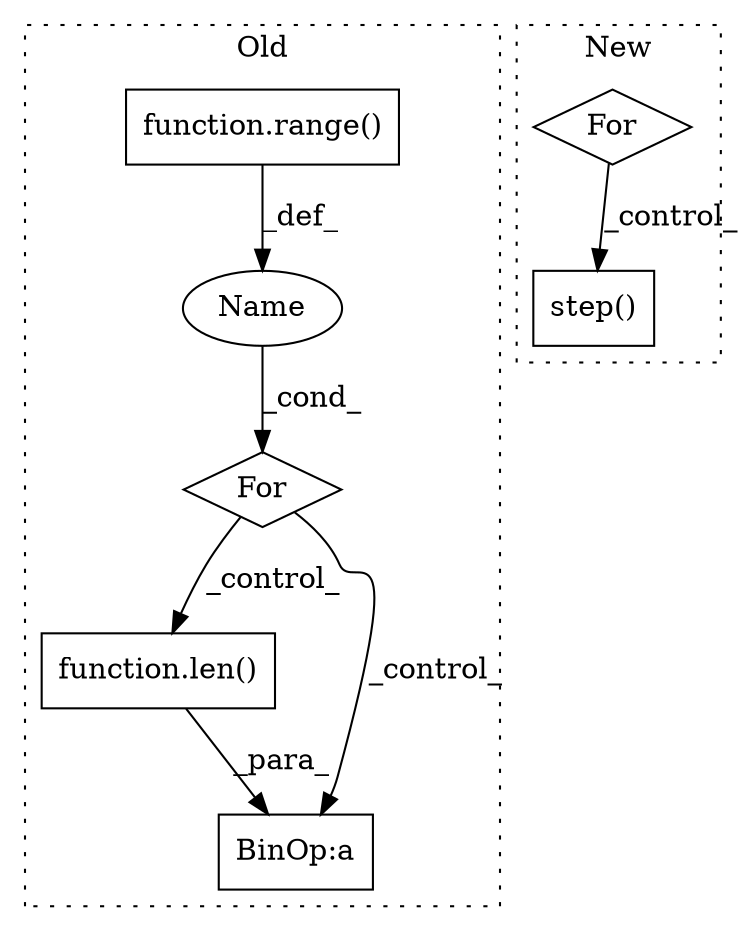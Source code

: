 digraph G {
subgraph cluster0 {
1 [label="function.len()" a="75" s="9846,9854" l="4,1" shape="box"];
3 [label="BinOp:a" a="82" s="9856" l="3" shape="box"];
5 [label="function.range()" a="75" s="9380,9415" l="6,1" shape="box"];
6 [label="Name" a="87" s="9375" l="1" shape="ellipse"];
7 [label="For" a="107" s="9371,9416" l="4,18" shape="diamond"];
label = "Old";
style="dotted";
}
subgraph cluster1 {
2 [label="step()" a="75" s="8275" l="16" shape="box"];
4 [label="For" a="107" s="8236,8265" l="4,10" shape="diamond"];
label = "New";
style="dotted";
}
1 -> 3 [label="_para_"];
4 -> 2 [label="_control_"];
5 -> 6 [label="_def_"];
6 -> 7 [label="_cond_"];
7 -> 3 [label="_control_"];
7 -> 1 [label="_control_"];
}